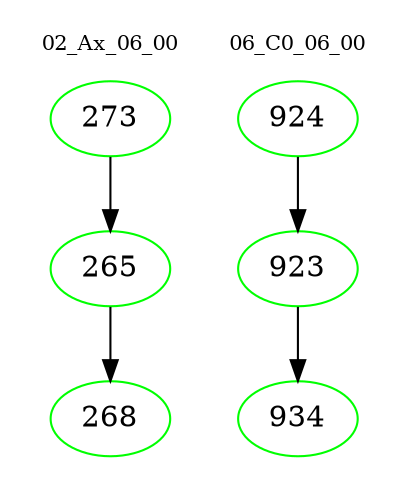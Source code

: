 digraph{
subgraph cluster_0 {
color = white
label = "02_Ax_06_00";
fontsize=10;
T0_273 [label="273", color="green"]
T0_273 -> T0_265 [color="black"]
T0_265 [label="265", color="green"]
T0_265 -> T0_268 [color="black"]
T0_268 [label="268", color="green"]
}
subgraph cluster_1 {
color = white
label = "06_C0_06_00";
fontsize=10;
T1_924 [label="924", color="green"]
T1_924 -> T1_923 [color="black"]
T1_923 [label="923", color="green"]
T1_923 -> T1_934 [color="black"]
T1_934 [label="934", color="green"]
}
}
